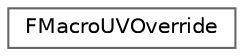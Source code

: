 digraph "Graphical Class Hierarchy"
{
 // INTERACTIVE_SVG=YES
 // LATEX_PDF_SIZE
  bgcolor="transparent";
  edge [fontname=Helvetica,fontsize=10,labelfontname=Helvetica,labelfontsize=10];
  node [fontname=Helvetica,fontsize=10,shape=box,height=0.2,width=0.4];
  rankdir="LR";
  Node0 [id="Node000000",label="FMacroUVOverride",height=0.2,width=0.4,color="grey40", fillcolor="white", style="filled",URL="$d4/dba/structFMacroUVOverride.html",tooltip=" "];
}
